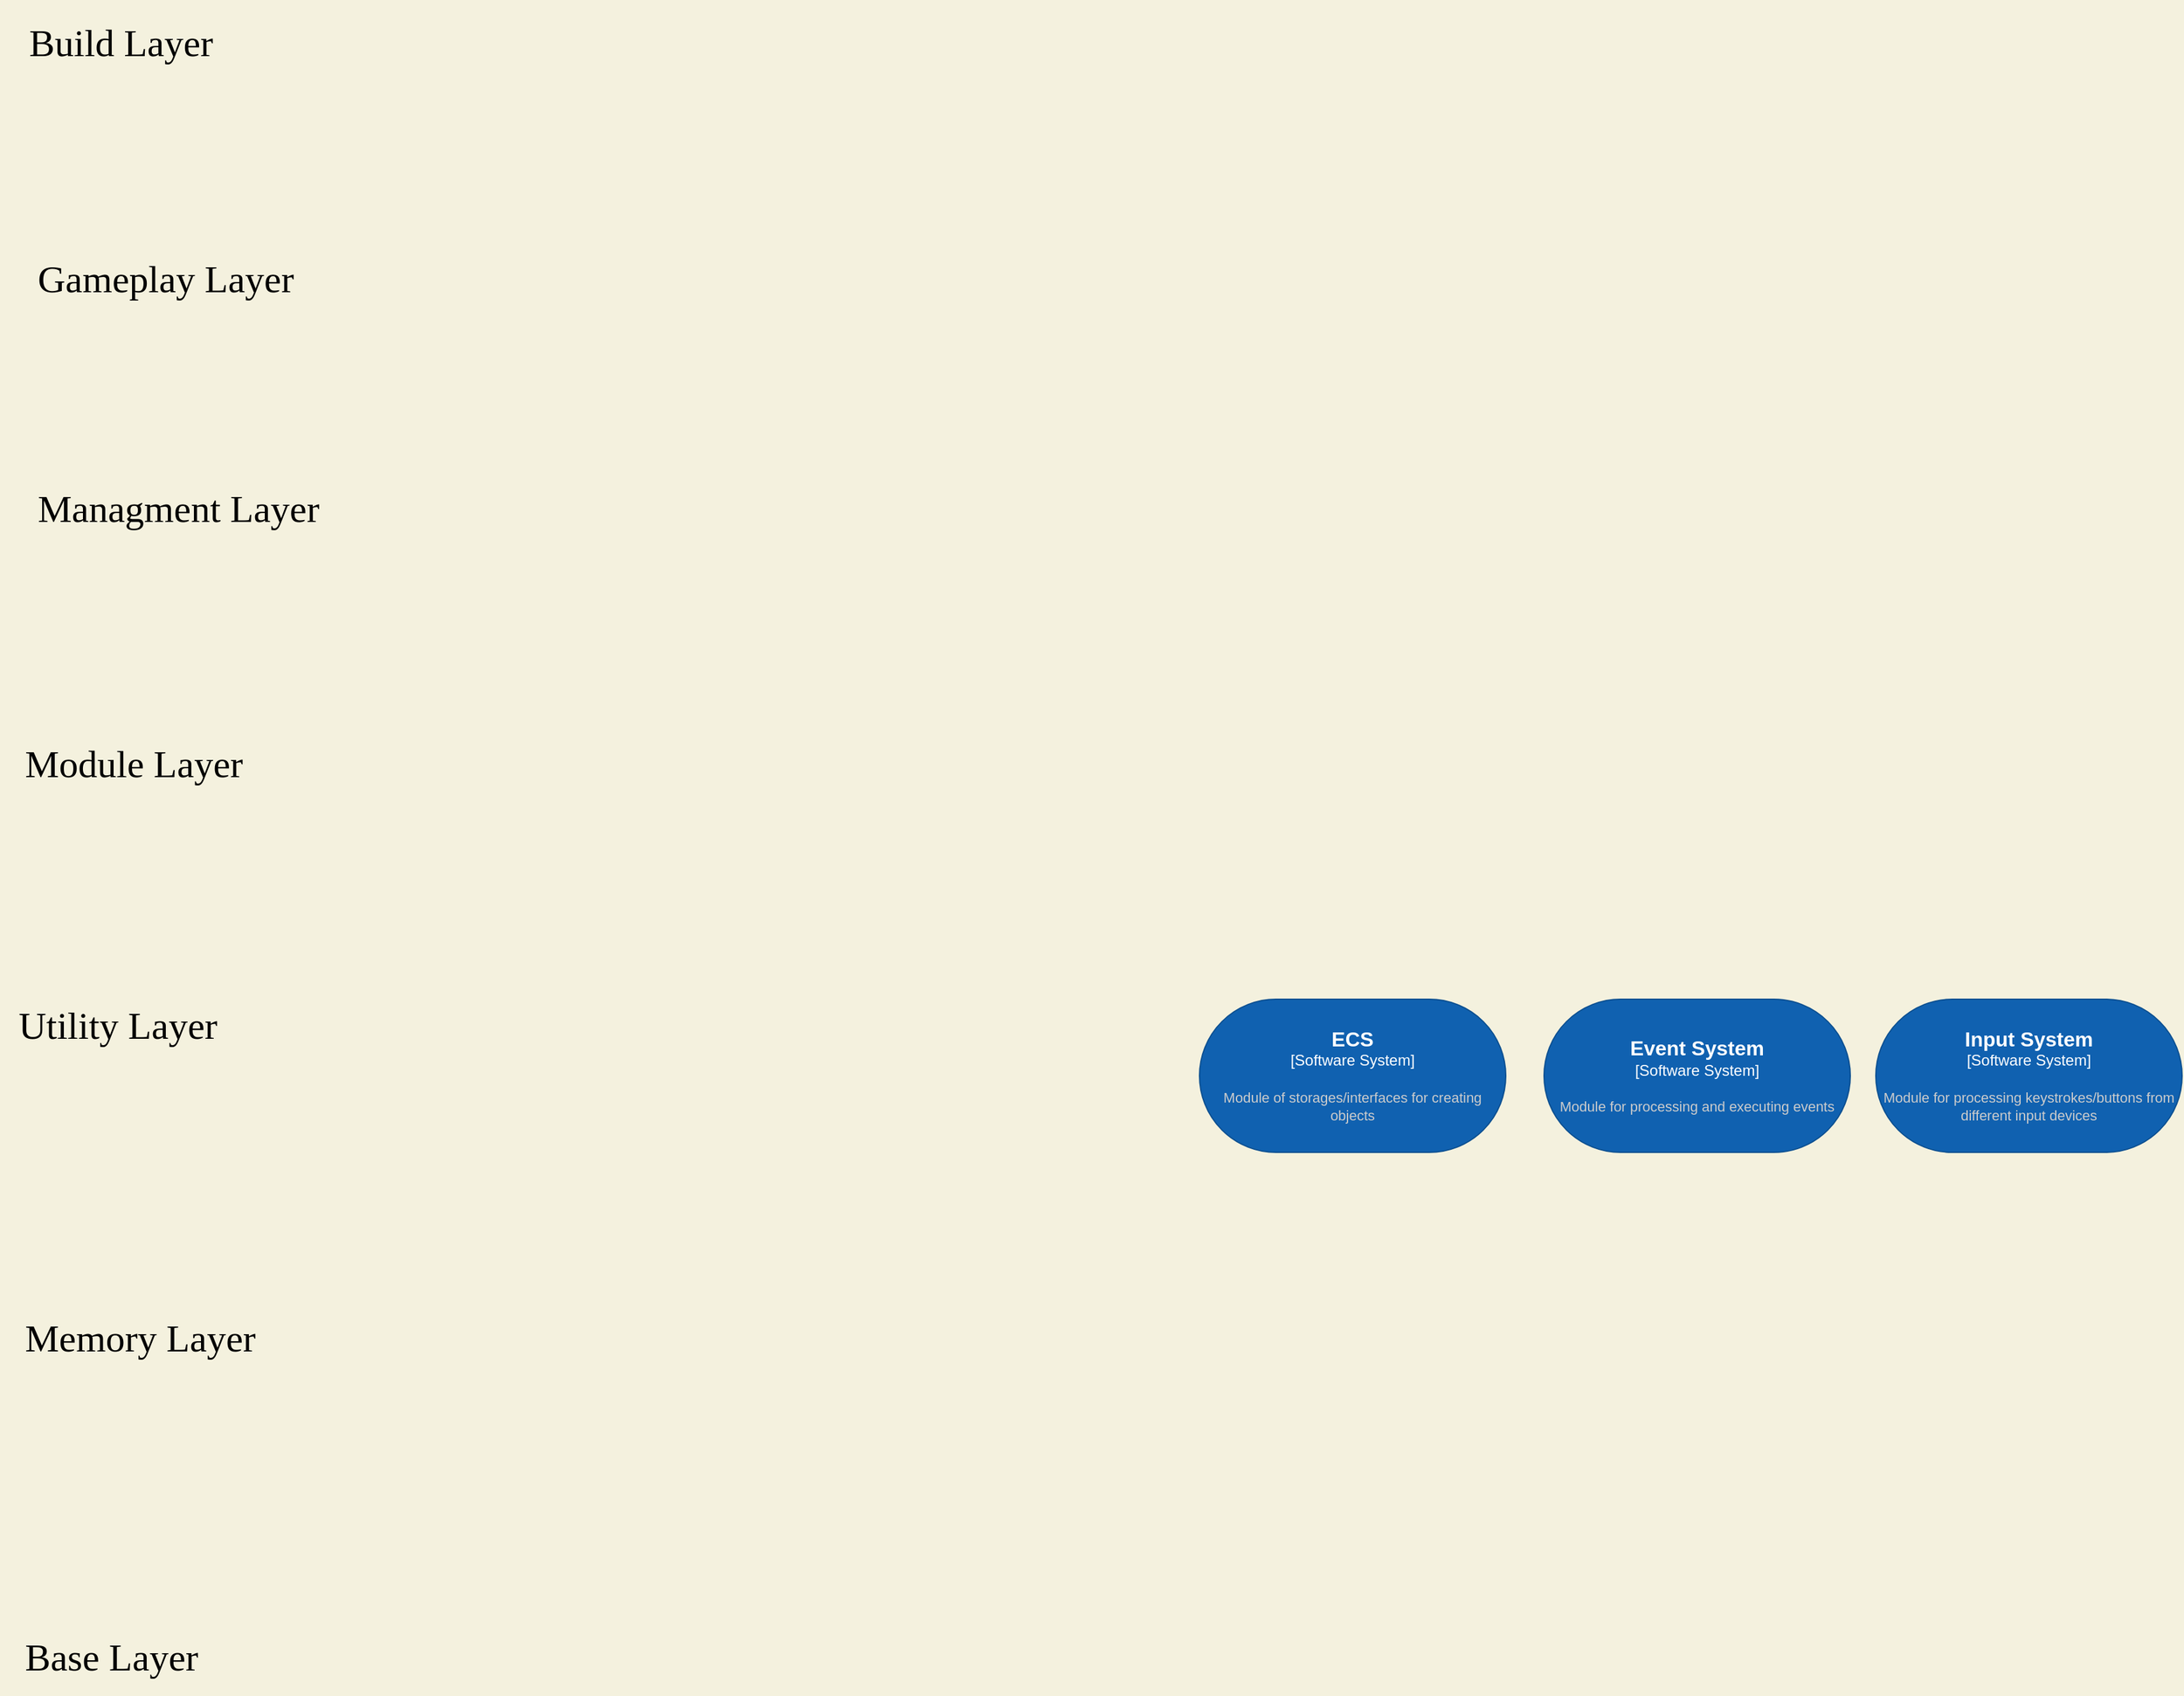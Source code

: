<mxfile version="18.1.3" type="github">
  <diagram id="rfxB-TDsArem4qr27YHm" name="Low Level Systems">
    <mxGraphModel dx="3555" dy="3054" grid="1" gridSize="10" guides="1" tooltips="1" connect="1" arrows="1" fold="1" page="1" pageScale="1" pageWidth="827" pageHeight="1169" background="#F4F1DE" math="0" shadow="0">
      <root>
        <mxCell id="0" />
        <mxCell id="1" parent="0" />
        <object placeholders="1" c4Name="Input System" c4Type="Software System" c4Description="Module for processing keystrokes/buttons from different input devices" label="&lt;font style=&quot;font-size: 16px&quot;&gt;&lt;b&gt;%c4Name%&lt;/b&gt;&lt;/font&gt;&lt;div&gt;[%c4Type%]&lt;/div&gt;&lt;br&gt;&lt;div&gt;&lt;font style=&quot;font-size: 11px&quot;&gt;&lt;font color=&quot;#cccccc&quot;&gt;%c4Description%&lt;/font&gt;&lt;/div&gt;" id="g42y95zA-5Ie7wFMOvWm-30">
          <mxCell style="rounded=1;whiteSpace=wrap;html=1;labelBackgroundColor=none;fillColor=#1061B0;fontColor=#ffffff;align=center;arcSize=50;strokeColor=#0D5091;metaEdit=1;resizable=0;points=[[0.25,0,0],[0.5,0,0],[0.75,0,0],[1,0.25,0],[1,0.5,0],[1,0.75,0],[0.75,1,0],[0.5,1,0],[0.25,1,0],[0,0.75,0],[0,0.5,0],[0,0.25,0]];sketch=0;" vertex="1" parent="1">
            <mxGeometry x="1470" y="735" width="240" height="120" as="geometry" />
          </mxCell>
        </object>
        <object placeholders="1" c4Name="Event System" c4Type="Software System" c4Description="Module for processing and executing events" label="&lt;font style=&quot;font-size: 16px&quot;&gt;&lt;b&gt;%c4Name%&lt;/b&gt;&lt;/font&gt;&lt;div&gt;[%c4Type%]&lt;/div&gt;&lt;br&gt;&lt;div&gt;&lt;font style=&quot;font-size: 11px&quot;&gt;&lt;font color=&quot;#cccccc&quot;&gt;%c4Description%&lt;/font&gt;&lt;/div&gt;" id="g42y95zA-5Ie7wFMOvWm-32">
          <mxCell style="rounded=1;whiteSpace=wrap;html=1;labelBackgroundColor=none;fillColor=#1061B0;fontColor=#ffffff;align=center;arcSize=50;strokeColor=#0D5091;metaEdit=1;resizable=0;points=[[0.25,0,0],[0.5,0,0],[0.75,0,0],[1,0.25,0],[1,0.5,0],[1,0.75,0],[0.75,1,0],[0.5,1,0],[0.25,1,0],[0,0.75,0],[0,0.5,0],[0,0.25,0]];" vertex="1" parent="1">
            <mxGeometry x="1210" y="735" width="240" height="120" as="geometry" />
          </mxCell>
        </object>
        <object placeholders="1" c4Name="ECS" c4Type="Software System" c4Description="Module of storages/interfaces for creating objects" label="&lt;font style=&quot;font-size: 16px&quot;&gt;&lt;b&gt;%c4Name%&lt;/b&gt;&lt;/font&gt;&lt;div&gt;[%c4Type%]&lt;/div&gt;&lt;br&gt;&lt;div&gt;&lt;font style=&quot;font-size: 11px&quot;&gt;&lt;font color=&quot;#cccccc&quot;&gt;%c4Description%&lt;/font&gt;&lt;/div&gt;" id="g42y95zA-5Ie7wFMOvWm-45">
          <mxCell style="rounded=1;whiteSpace=wrap;html=1;labelBackgroundColor=none;fillColor=#1061B0;fontColor=#ffffff;align=center;arcSize=50;strokeColor=#0D5091;metaEdit=1;resizable=0;points=[[0.25,0,0],[0.5,0,0],[0.75,0,0],[1,0.25,0],[1,0.5,0],[1,0.75,0],[0.75,1,0],[0.5,1,0],[0.25,1,0],[0,0.75,0],[0,0.5,0],[0,0.25,0]];" vertex="1" parent="1">
            <mxGeometry x="940" y="735" width="240" height="120" as="geometry" />
          </mxCell>
        </object>
        <mxCell id="g42y95zA-5Ie7wFMOvWm-46" value="&lt;h2&gt;&lt;font style=&quot;font-size: 30px; font-weight: normal;&quot; face=&quot;Verdana&quot;&gt;Build Layer&lt;/font&gt;&lt;/h2&gt;" style="text;html=1;strokeColor=none;fillColor=none;align=center;verticalAlign=middle;whiteSpace=wrap;rounded=0;" vertex="1" parent="1">
          <mxGeometry y="-40" width="190" height="50" as="geometry" />
        </mxCell>
        <mxCell id="g42y95zA-5Ie7wFMOvWm-47" value="Gameplay Layer" style="text;html=1;strokeColor=none;fillColor=none;align=center;verticalAlign=middle;whiteSpace=wrap;rounded=0;fontFamily=Verdana;fontSize=30;" vertex="1" parent="1">
          <mxGeometry y="130" width="260" height="80" as="geometry" />
        </mxCell>
        <mxCell id="g42y95zA-5Ie7wFMOvWm-48" value="Managment Layer" style="text;html=1;strokeColor=none;fillColor=none;align=center;verticalAlign=middle;whiteSpace=wrap;rounded=0;fontFamily=Verdana;fontSize=30;" vertex="1" parent="1">
          <mxGeometry y="320" width="280" height="60" as="geometry" />
        </mxCell>
        <mxCell id="g42y95zA-5Ie7wFMOvWm-49" value="Module Layer" style="text;html=1;strokeColor=none;fillColor=none;align=center;verticalAlign=middle;whiteSpace=wrap;rounded=0;fontFamily=Verdana;fontSize=30;" vertex="1" parent="1">
          <mxGeometry y="515" width="210" height="70" as="geometry" />
        </mxCell>
        <mxCell id="g42y95zA-5Ie7wFMOvWm-50" value="Utility Layer" style="text;html=1;strokeColor=none;fillColor=none;align=center;verticalAlign=middle;whiteSpace=wrap;rounded=0;fontFamily=Verdana;fontSize=30;" vertex="1" parent="1">
          <mxGeometry y="720" width="185" height="70" as="geometry" />
        </mxCell>
        <mxCell id="g42y95zA-5Ie7wFMOvWm-51" value="Memory Layer" style="text;html=1;strokeColor=none;fillColor=none;align=center;verticalAlign=middle;whiteSpace=wrap;rounded=0;fontFamily=Verdana;fontSize=30;" vertex="1" parent="1">
          <mxGeometry y="970" width="220" height="60" as="geometry" />
        </mxCell>
        <mxCell id="g42y95zA-5Ie7wFMOvWm-52" value="Base Layer" style="text;html=1;strokeColor=none;fillColor=none;align=center;verticalAlign=middle;whiteSpace=wrap;rounded=0;fontFamily=Verdana;fontSize=30;" vertex="1" parent="1">
          <mxGeometry y="1220" width="175" height="60" as="geometry" />
        </mxCell>
      </root>
    </mxGraphModel>
  </diagram>
</mxfile>
